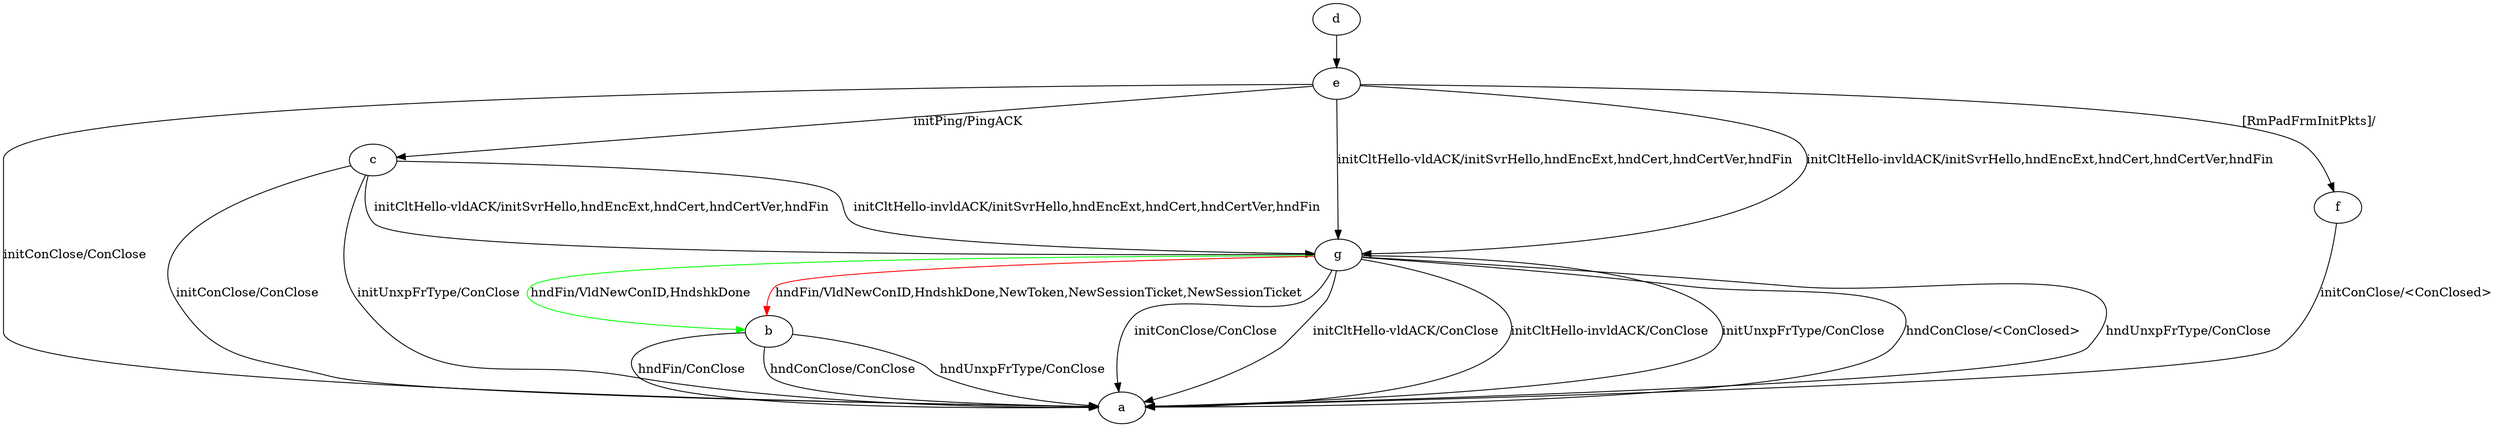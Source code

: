 digraph "" {
	b -> a	[key=0,
		label="hndFin/ConClose "];
	b -> a	[key=1,
		label="hndConClose/ConClose "];
	b -> a	[key=2,
		label="hndUnxpFrType/ConClose "];
	c -> a	[key=0,
		label="initConClose/ConClose "];
	c -> a	[key=1,
		label="initUnxpFrType/ConClose "];
	c -> g	[key=0,
		label="initCltHello-vldACK/initSvrHello,hndEncExt,hndCert,hndCertVer,hndFin "];
	c -> g	[key=1,
		label="initCltHello-invldACK/initSvrHello,hndEncExt,hndCert,hndCertVer,hndFin "];
	d -> e	[key=0];
	e -> a	[key=0,
		label="initConClose/ConClose "];
	e -> c	[key=0,
		label="initPing/PingACK "];
	e -> f	[key=0,
		label="[RmPadFrmInitPkts]/ "];
	e -> g	[key=0,
		label="initCltHello-vldACK/initSvrHello,hndEncExt,hndCert,hndCertVer,hndFin "];
	e -> g	[key=1,
		label="initCltHello-invldACK/initSvrHello,hndEncExt,hndCert,hndCertVer,hndFin "];
	f -> a	[key=0,
		label="initConClose/<ConClosed> "];
	g -> a	[key=0,
		label="initConClose/ConClose "];
	g -> a	[key=1,
		label="initCltHello-vldACK/ConClose "];
	g -> a	[key=2,
		label="initCltHello-invldACK/ConClose "];
	g -> a	[key=3,
		label="initUnxpFrType/ConClose "];
	g -> a	[key=4,
		label="hndConClose/<ConClosed> "];
	g -> a	[key=5,
		label="hndUnxpFrType/ConClose "];
	g -> b	[key=0,
		color=green,
		label="hndFin/VldNewConID,HndshkDone "];
	g -> b	[key=1,
		color=red,
		label="hndFin/VldNewConID,HndshkDone,NewToken,NewSessionTicket,NewSessionTicket "];
}
